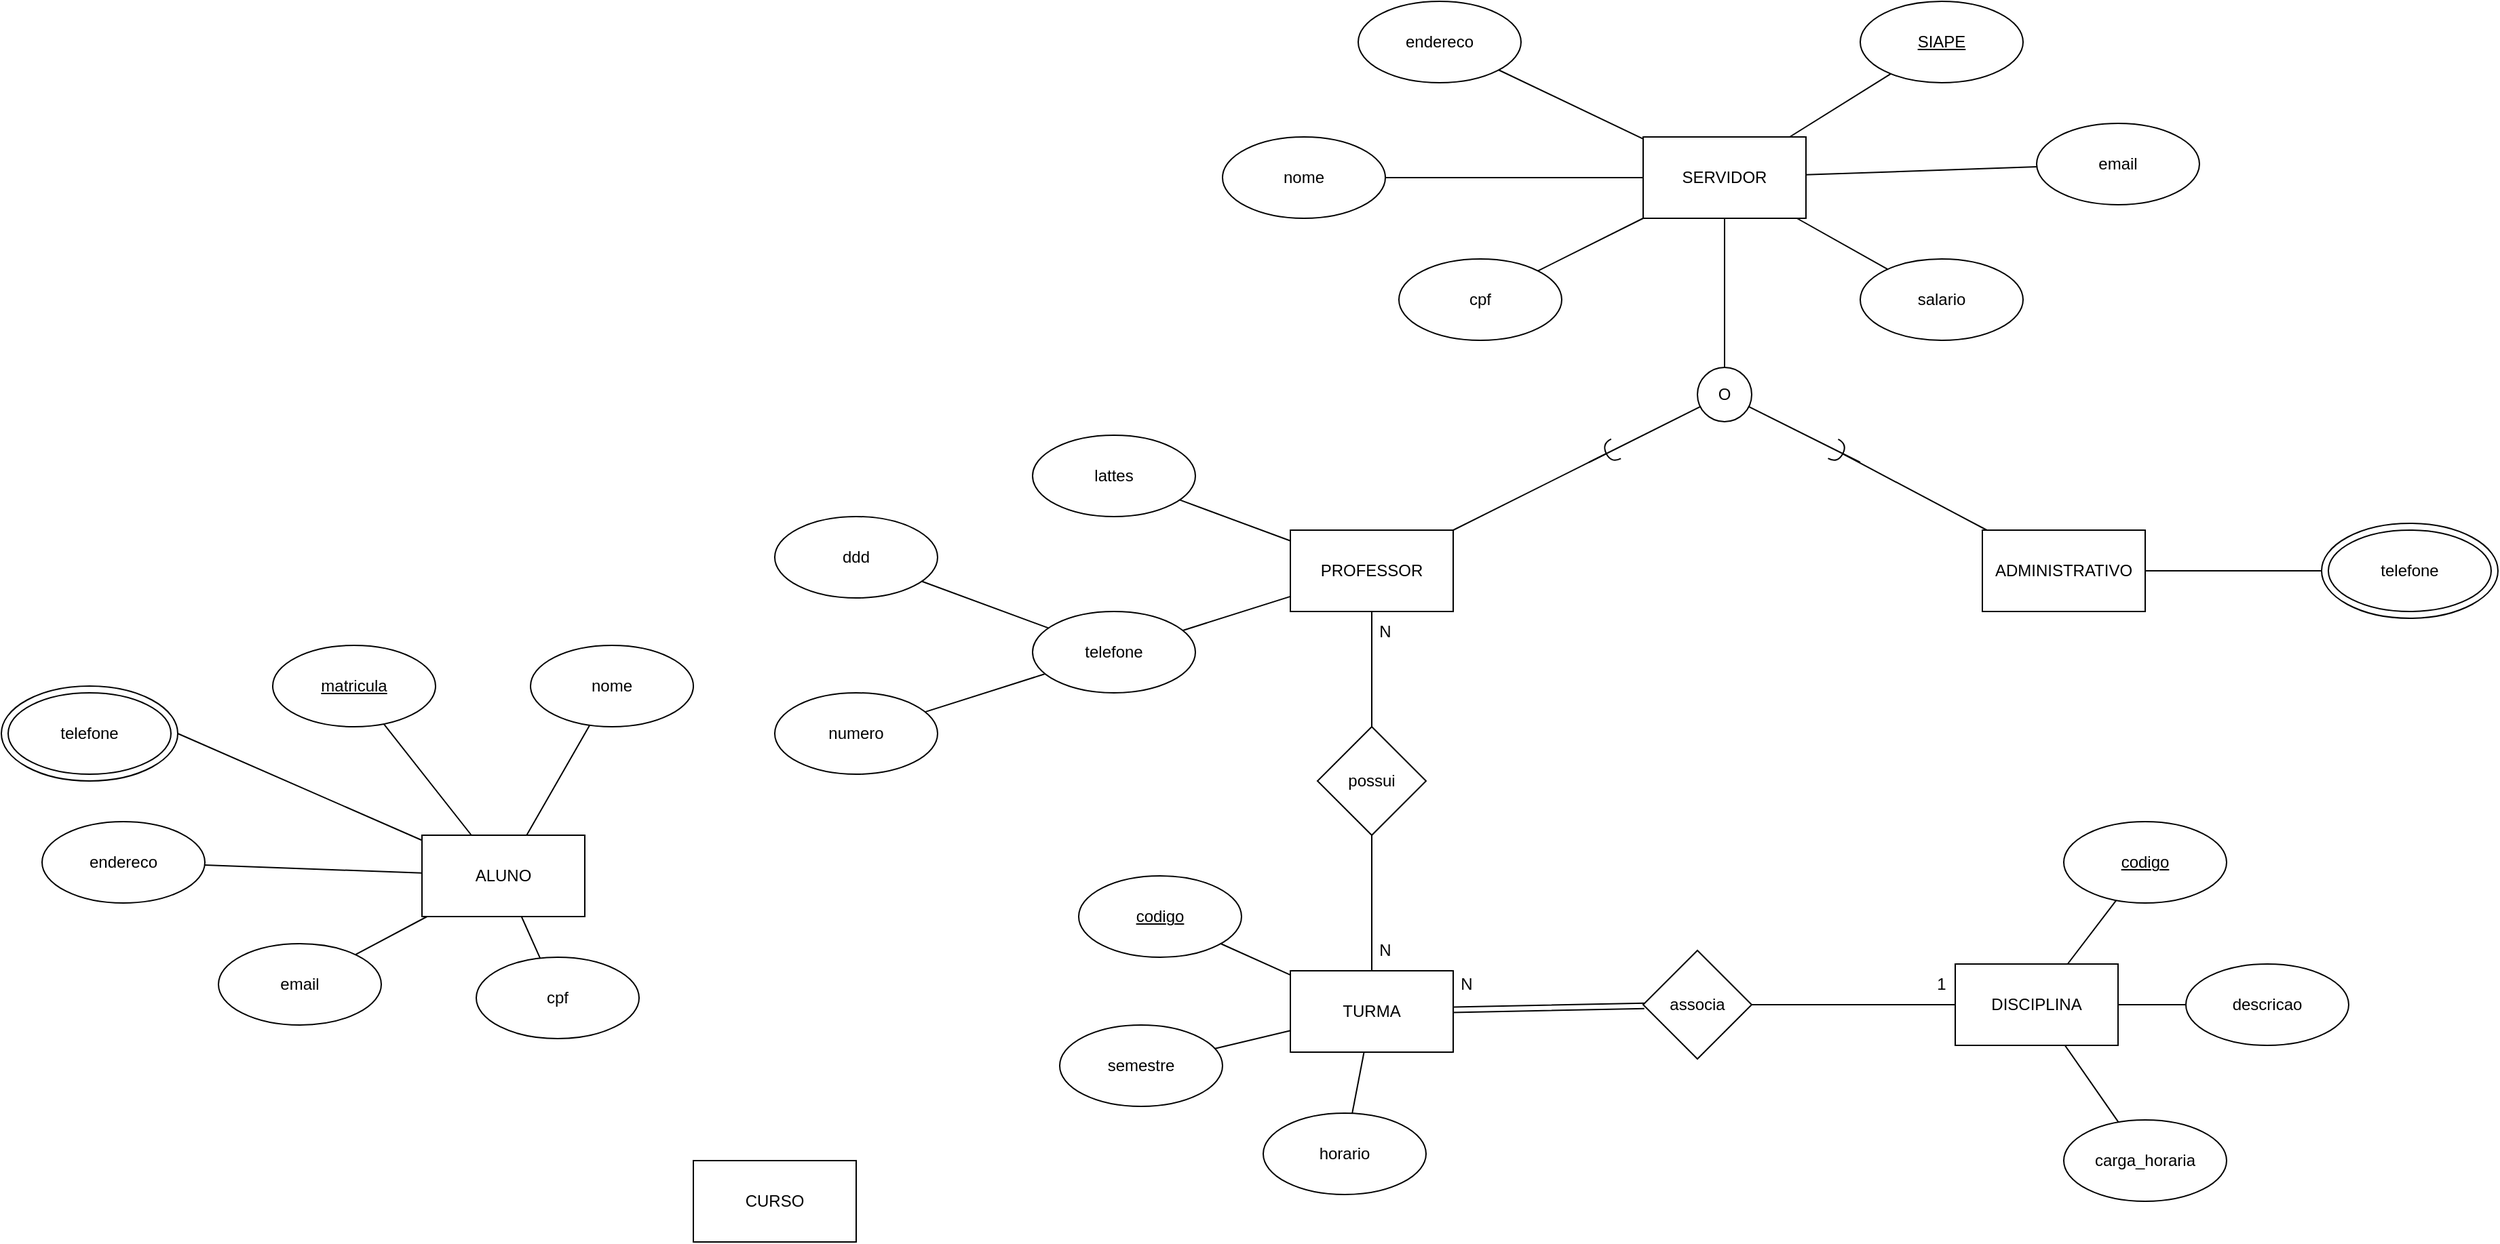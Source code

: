 <mxfile version="24.2.2" type="github">
  <diagram name="Página-1" id="IAKJVxWq2CspnANiIu_g">
    <mxGraphModel dx="2741" dy="2187" grid="1" gridSize="10" guides="1" tooltips="1" connect="1" arrows="1" fold="1" page="1" pageScale="1" pageWidth="827" pageHeight="1169" math="0" shadow="0">
      <root>
        <mxCell id="0" />
        <mxCell id="1" parent="0" />
        <mxCell id="r-bAOHx8kJSiw9mAiXGv-1" value="ALUNO" style="rounded=0;whiteSpace=wrap;html=1;" vertex="1" parent="1">
          <mxGeometry x="-70" y="430" width="120" height="60" as="geometry" />
        </mxCell>
        <mxCell id="r-bAOHx8kJSiw9mAiXGv-2" value="PROFESSOR" style="rounded=0;whiteSpace=wrap;html=1;" vertex="1" parent="1">
          <mxGeometry x="570" y="205" width="120" height="60" as="geometry" />
        </mxCell>
        <mxCell id="r-bAOHx8kJSiw9mAiXGv-4" value="DISCIPLINA" style="rounded=0;whiteSpace=wrap;html=1;" vertex="1" parent="1">
          <mxGeometry x="1060" y="525" width="120" height="60" as="geometry" />
        </mxCell>
        <mxCell id="r-bAOHx8kJSiw9mAiXGv-5" value="SERVIDOR" style="rounded=0;whiteSpace=wrap;html=1;" vertex="1" parent="1">
          <mxGeometry x="830" y="-85" width="120" height="60" as="geometry" />
        </mxCell>
        <mxCell id="r-bAOHx8kJSiw9mAiXGv-6" value="ADMINISTRATIVO" style="rounded=0;whiteSpace=wrap;html=1;" vertex="1" parent="1">
          <mxGeometry x="1080" y="205" width="120" height="60" as="geometry" />
        </mxCell>
        <mxCell id="r-bAOHx8kJSiw9mAiXGv-7" value="TURMA" style="rounded=0;whiteSpace=wrap;html=1;" vertex="1" parent="1">
          <mxGeometry x="570" y="530" width="120" height="60" as="geometry" />
        </mxCell>
        <mxCell id="r-bAOHx8kJSiw9mAiXGv-8" value="CURSO" style="rounded=0;whiteSpace=wrap;html=1;" vertex="1" parent="1">
          <mxGeometry x="130" y="670" width="120" height="60" as="geometry" />
        </mxCell>
        <mxCell id="r-bAOHx8kJSiw9mAiXGv-9" value="&lt;u&gt;matricula&lt;/u&gt;" style="ellipse;whiteSpace=wrap;html=1;" vertex="1" parent="1">
          <mxGeometry x="-180" y="290" width="120" height="60" as="geometry" />
        </mxCell>
        <mxCell id="r-bAOHx8kJSiw9mAiXGv-10" value="nome" style="ellipse;whiteSpace=wrap;html=1;" vertex="1" parent="1">
          <mxGeometry x="10" y="290" width="120" height="60" as="geometry" />
        </mxCell>
        <mxCell id="r-bAOHx8kJSiw9mAiXGv-11" value="endereco" style="ellipse;whiteSpace=wrap;html=1;" vertex="1" parent="1">
          <mxGeometry x="-350" y="420" width="120" height="60" as="geometry" />
        </mxCell>
        <mxCell id="r-bAOHx8kJSiw9mAiXGv-12" value="email" style="ellipse;whiteSpace=wrap;html=1;" vertex="1" parent="1">
          <mxGeometry x="-220" y="510" width="120" height="60" as="geometry" />
        </mxCell>
        <mxCell id="r-bAOHx8kJSiw9mAiXGv-13" value="cpf" style="ellipse;whiteSpace=wrap;html=1;" vertex="1" parent="1">
          <mxGeometry x="-30" y="520" width="120" height="60" as="geometry" />
        </mxCell>
        <mxCell id="r-bAOHx8kJSiw9mAiXGv-16" value="" style="ellipse;whiteSpace=wrap;html=1;" vertex="1" parent="1">
          <mxGeometry x="-380" y="320" width="130" height="70" as="geometry" />
        </mxCell>
        <mxCell id="r-bAOHx8kJSiw9mAiXGv-17" value="telefone" style="ellipse;whiteSpace=wrap;html=1;" vertex="1" parent="1">
          <mxGeometry x="-375" y="325" width="120" height="60" as="geometry" />
        </mxCell>
        <mxCell id="r-bAOHx8kJSiw9mAiXGv-19" value="" style="endArrow=none;html=1;rounded=0;" edge="1" parent="1" source="r-bAOHx8kJSiw9mAiXGv-13" target="r-bAOHx8kJSiw9mAiXGv-1">
          <mxGeometry width="50" height="50" relative="1" as="geometry">
            <mxPoint x="390" y="540" as="sourcePoint" />
            <mxPoint x="440" y="490" as="targetPoint" />
          </mxGeometry>
        </mxCell>
        <mxCell id="r-bAOHx8kJSiw9mAiXGv-20" value="" style="endArrow=none;html=1;rounded=0;" edge="1" parent="1" source="r-bAOHx8kJSiw9mAiXGv-12" target="r-bAOHx8kJSiw9mAiXGv-1">
          <mxGeometry width="50" height="50" relative="1" as="geometry">
            <mxPoint x="390" y="540" as="sourcePoint" />
            <mxPoint x="440" y="490" as="targetPoint" />
          </mxGeometry>
        </mxCell>
        <mxCell id="r-bAOHx8kJSiw9mAiXGv-22" value="" style="endArrow=none;html=1;rounded=0;" edge="1" parent="1" source="r-bAOHx8kJSiw9mAiXGv-10" target="r-bAOHx8kJSiw9mAiXGv-1">
          <mxGeometry width="50" height="50" relative="1" as="geometry">
            <mxPoint x="390" y="540" as="sourcePoint" />
            <mxPoint x="440" y="490" as="targetPoint" />
          </mxGeometry>
        </mxCell>
        <mxCell id="r-bAOHx8kJSiw9mAiXGv-24" value="" style="endArrow=none;html=1;rounded=0;" edge="1" parent="1" source="r-bAOHx8kJSiw9mAiXGv-9" target="r-bAOHx8kJSiw9mAiXGv-1">
          <mxGeometry width="50" height="50" relative="1" as="geometry">
            <mxPoint x="390" y="540" as="sourcePoint" />
            <mxPoint x="440" y="490" as="targetPoint" />
          </mxGeometry>
        </mxCell>
        <mxCell id="r-bAOHx8kJSiw9mAiXGv-25" value="" style="endArrow=none;html=1;rounded=0;exitX=1;exitY=0.5;exitDx=0;exitDy=0;" edge="1" parent="1" source="r-bAOHx8kJSiw9mAiXGv-16" target="r-bAOHx8kJSiw9mAiXGv-1">
          <mxGeometry width="50" height="50" relative="1" as="geometry">
            <mxPoint x="390" y="540" as="sourcePoint" />
            <mxPoint x="440" y="490" as="targetPoint" />
          </mxGeometry>
        </mxCell>
        <mxCell id="r-bAOHx8kJSiw9mAiXGv-26" value="" style="endArrow=none;html=1;rounded=0;" edge="1" parent="1" source="r-bAOHx8kJSiw9mAiXGv-11" target="r-bAOHx8kJSiw9mAiXGv-1">
          <mxGeometry width="50" height="50" relative="1" as="geometry">
            <mxPoint x="390" y="540" as="sourcePoint" />
            <mxPoint x="440" y="490" as="targetPoint" />
          </mxGeometry>
        </mxCell>
        <mxCell id="r-bAOHx8kJSiw9mAiXGv-27" value="&lt;u&gt;SIAPE&lt;/u&gt;" style="ellipse;whiteSpace=wrap;html=1;" vertex="1" parent="1">
          <mxGeometry x="990" y="-185" width="120" height="60" as="geometry" />
        </mxCell>
        <mxCell id="r-bAOHx8kJSiw9mAiXGv-28" value="nome" style="ellipse;whiteSpace=wrap;html=1;" vertex="1" parent="1">
          <mxGeometry x="520" y="-85" width="120" height="60" as="geometry" />
        </mxCell>
        <mxCell id="r-bAOHx8kJSiw9mAiXGv-30" value="endereco" style="ellipse;whiteSpace=wrap;html=1;" vertex="1" parent="1">
          <mxGeometry x="620" y="-185" width="120" height="60" as="geometry" />
        </mxCell>
        <mxCell id="r-bAOHx8kJSiw9mAiXGv-31" value="salario" style="ellipse;whiteSpace=wrap;html=1;" vertex="1" parent="1">
          <mxGeometry x="990" y="5" width="120" height="60" as="geometry" />
        </mxCell>
        <mxCell id="r-bAOHx8kJSiw9mAiXGv-32" value="lattes" style="ellipse;whiteSpace=wrap;html=1;" vertex="1" parent="1">
          <mxGeometry x="380" y="135" width="120" height="60" as="geometry" />
        </mxCell>
        <mxCell id="r-bAOHx8kJSiw9mAiXGv-33" value="email" style="ellipse;whiteSpace=wrap;html=1;" vertex="1" parent="1">
          <mxGeometry x="1120" y="-95" width="120" height="60" as="geometry" />
        </mxCell>
        <mxCell id="r-bAOHx8kJSiw9mAiXGv-34" value="cpf" style="ellipse;whiteSpace=wrap;html=1;" vertex="1" parent="1">
          <mxGeometry x="650" y="5" width="120" height="60" as="geometry" />
        </mxCell>
        <mxCell id="r-bAOHx8kJSiw9mAiXGv-35" value="telefone" style="ellipse;whiteSpace=wrap;html=1;" vertex="1" parent="1">
          <mxGeometry x="380" y="265" width="120" height="60" as="geometry" />
        </mxCell>
        <mxCell id="r-bAOHx8kJSiw9mAiXGv-36" value="ddd" style="ellipse;whiteSpace=wrap;html=1;" vertex="1" parent="1">
          <mxGeometry x="190" y="195" width="120" height="60" as="geometry" />
        </mxCell>
        <mxCell id="r-bAOHx8kJSiw9mAiXGv-37" value="numero" style="ellipse;whiteSpace=wrap;html=1;" vertex="1" parent="1">
          <mxGeometry x="190" y="325" width="120" height="60" as="geometry" />
        </mxCell>
        <mxCell id="r-bAOHx8kJSiw9mAiXGv-38" value="" style="endArrow=none;html=1;rounded=0;" edge="1" parent="1" source="r-bAOHx8kJSiw9mAiXGv-36" target="r-bAOHx8kJSiw9mAiXGv-35">
          <mxGeometry width="50" height="50" relative="1" as="geometry">
            <mxPoint x="190" y="205" as="sourcePoint" />
            <mxPoint x="240" y="155" as="targetPoint" />
          </mxGeometry>
        </mxCell>
        <mxCell id="r-bAOHx8kJSiw9mAiXGv-39" value="" style="endArrow=none;html=1;rounded=0;" edge="1" parent="1" source="r-bAOHx8kJSiw9mAiXGv-37" target="r-bAOHx8kJSiw9mAiXGv-35">
          <mxGeometry width="50" height="50" relative="1" as="geometry">
            <mxPoint x="190" y="205" as="sourcePoint" />
            <mxPoint x="240" y="155" as="targetPoint" />
          </mxGeometry>
        </mxCell>
        <mxCell id="r-bAOHx8kJSiw9mAiXGv-40" value="" style="ellipse;whiteSpace=wrap;html=1;" vertex="1" parent="1">
          <mxGeometry x="1330" y="200" width="130" height="70" as="geometry" />
        </mxCell>
        <mxCell id="r-bAOHx8kJSiw9mAiXGv-41" value="telefone" style="ellipse;whiteSpace=wrap;html=1;" vertex="1" parent="1">
          <mxGeometry x="1335" y="205" width="120" height="60" as="geometry" />
        </mxCell>
        <mxCell id="r-bAOHx8kJSiw9mAiXGv-42" value="" style="endArrow=none;html=1;rounded=0;" edge="1" parent="1" source="r-bAOHx8kJSiw9mAiXGv-32" target="r-bAOHx8kJSiw9mAiXGv-2">
          <mxGeometry width="50" height="50" relative="1" as="geometry">
            <mxPoint x="630" y="425" as="sourcePoint" />
            <mxPoint x="680" y="375" as="targetPoint" />
          </mxGeometry>
        </mxCell>
        <mxCell id="r-bAOHx8kJSiw9mAiXGv-43" value="" style="endArrow=none;html=1;rounded=0;" edge="1" parent="1" source="r-bAOHx8kJSiw9mAiXGv-2" target="r-bAOHx8kJSiw9mAiXGv-35">
          <mxGeometry width="50" height="50" relative="1" as="geometry">
            <mxPoint x="630" y="425" as="sourcePoint" />
            <mxPoint x="680" y="375" as="targetPoint" />
          </mxGeometry>
        </mxCell>
        <mxCell id="r-bAOHx8kJSiw9mAiXGv-44" value="" style="endArrow=none;html=1;rounded=0;entryX=0;entryY=0.5;entryDx=0;entryDy=0;" edge="1" parent="1" source="r-bAOHx8kJSiw9mAiXGv-6" target="r-bAOHx8kJSiw9mAiXGv-40">
          <mxGeometry width="50" height="50" relative="1" as="geometry">
            <mxPoint x="630" y="425" as="sourcePoint" />
            <mxPoint x="680" y="375" as="targetPoint" />
          </mxGeometry>
        </mxCell>
        <mxCell id="r-bAOHx8kJSiw9mAiXGv-45" value="" style="endArrow=none;html=1;rounded=0;" edge="1" parent="1" source="r-bAOHx8kJSiw9mAiXGv-34" target="r-bAOHx8kJSiw9mAiXGv-5">
          <mxGeometry width="50" height="50" relative="1" as="geometry">
            <mxPoint x="630" y="175" as="sourcePoint" />
            <mxPoint x="680" y="125" as="targetPoint" />
          </mxGeometry>
        </mxCell>
        <mxCell id="r-bAOHx8kJSiw9mAiXGv-46" value="" style="endArrow=none;html=1;rounded=0;" edge="1" parent="1" source="r-bAOHx8kJSiw9mAiXGv-31" target="r-bAOHx8kJSiw9mAiXGv-5">
          <mxGeometry width="50" height="50" relative="1" as="geometry">
            <mxPoint x="630" y="175" as="sourcePoint" />
            <mxPoint x="680" y="125" as="targetPoint" />
          </mxGeometry>
        </mxCell>
        <mxCell id="r-bAOHx8kJSiw9mAiXGv-47" value="" style="endArrow=none;html=1;rounded=0;" edge="1" parent="1" source="r-bAOHx8kJSiw9mAiXGv-28" target="r-bAOHx8kJSiw9mAiXGv-5">
          <mxGeometry width="50" height="50" relative="1" as="geometry">
            <mxPoint x="610" y="5" as="sourcePoint" />
            <mxPoint x="680" y="125" as="targetPoint" />
          </mxGeometry>
        </mxCell>
        <mxCell id="r-bAOHx8kJSiw9mAiXGv-48" value="" style="endArrow=none;html=1;rounded=0;" edge="1" parent="1" source="r-bAOHx8kJSiw9mAiXGv-30" target="r-bAOHx8kJSiw9mAiXGv-5">
          <mxGeometry width="50" height="50" relative="1" as="geometry">
            <mxPoint x="630" y="175" as="sourcePoint" />
            <mxPoint x="680" y="125" as="targetPoint" />
          </mxGeometry>
        </mxCell>
        <mxCell id="r-bAOHx8kJSiw9mAiXGv-49" value="" style="endArrow=none;html=1;rounded=0;" edge="1" parent="1" source="r-bAOHx8kJSiw9mAiXGv-27" target="r-bAOHx8kJSiw9mAiXGv-5">
          <mxGeometry width="50" height="50" relative="1" as="geometry">
            <mxPoint x="630" y="175" as="sourcePoint" />
            <mxPoint x="680" y="125" as="targetPoint" />
          </mxGeometry>
        </mxCell>
        <mxCell id="r-bAOHx8kJSiw9mAiXGv-50" value="" style="endArrow=none;html=1;rounded=0;" edge="1" parent="1" source="r-bAOHx8kJSiw9mAiXGv-33" target="r-bAOHx8kJSiw9mAiXGv-5">
          <mxGeometry width="50" height="50" relative="1" as="geometry">
            <mxPoint x="630" y="175" as="sourcePoint" />
            <mxPoint x="680" y="125" as="targetPoint" />
          </mxGeometry>
        </mxCell>
        <mxCell id="r-bAOHx8kJSiw9mAiXGv-52" value="O" style="ellipse;whiteSpace=wrap;html=1;aspect=fixed;" vertex="1" parent="1">
          <mxGeometry x="870" y="85" width="40" height="40" as="geometry" />
        </mxCell>
        <mxCell id="r-bAOHx8kJSiw9mAiXGv-56" value="" style="endArrow=none;html=1;rounded=0;" edge="1" parent="1" source="r-bAOHx8kJSiw9mAiXGv-5" target="r-bAOHx8kJSiw9mAiXGv-52">
          <mxGeometry width="50" height="50" relative="1" as="geometry">
            <mxPoint x="830" y="175" as="sourcePoint" />
            <mxPoint x="880" y="125" as="targetPoint" />
          </mxGeometry>
        </mxCell>
        <mxCell id="r-bAOHx8kJSiw9mAiXGv-57" value="" style="endArrow=none;html=1;rounded=0;startArrow=halfCircle;startFill=0;" edge="1" parent="1" target="r-bAOHx8kJSiw9mAiXGv-2">
          <mxGeometry width="50" height="50" relative="1" as="geometry">
            <mxPoint x="810" y="145" as="sourcePoint" />
            <mxPoint x="880" y="125" as="targetPoint" />
          </mxGeometry>
        </mxCell>
        <mxCell id="r-bAOHx8kJSiw9mAiXGv-58" value="" style="endArrow=halfCircle;html=1;rounded=0;endFill=0;" edge="1" parent="1" source="r-bAOHx8kJSiw9mAiXGv-6">
          <mxGeometry width="50" height="50" relative="1" as="geometry">
            <mxPoint x="830" y="175" as="sourcePoint" />
            <mxPoint x="970" y="145" as="targetPoint" />
          </mxGeometry>
        </mxCell>
        <mxCell id="r-bAOHx8kJSiw9mAiXGv-59" value="" style="endArrow=none;html=1;rounded=0;" edge="1" parent="1" target="r-bAOHx8kJSiw9mAiXGv-52">
          <mxGeometry width="50" height="50" relative="1" as="geometry">
            <mxPoint x="790" y="155" as="sourcePoint" />
            <mxPoint x="880" y="125" as="targetPoint" />
          </mxGeometry>
        </mxCell>
        <mxCell id="r-bAOHx8kJSiw9mAiXGv-60" value="" style="endArrow=none;html=1;rounded=0;endFill=0;" edge="1" parent="1" target="r-bAOHx8kJSiw9mAiXGv-52">
          <mxGeometry width="50" height="50" relative="1" as="geometry">
            <mxPoint x="990" y="155" as="sourcePoint" />
            <mxPoint x="880" y="125" as="targetPoint" />
          </mxGeometry>
        </mxCell>
        <mxCell id="r-bAOHx8kJSiw9mAiXGv-61" value="&lt;u&gt;codigo&lt;/u&gt;" style="ellipse;whiteSpace=wrap;html=1;" vertex="1" parent="1">
          <mxGeometry x="1140" y="420" width="120" height="60" as="geometry" />
        </mxCell>
        <mxCell id="r-bAOHx8kJSiw9mAiXGv-62" value="descricao" style="ellipse;whiteSpace=wrap;html=1;" vertex="1" parent="1">
          <mxGeometry x="1230" y="525" width="120" height="60" as="geometry" />
        </mxCell>
        <mxCell id="r-bAOHx8kJSiw9mAiXGv-63" value="carga_horaria" style="ellipse;whiteSpace=wrap;html=1;" vertex="1" parent="1">
          <mxGeometry x="1140" y="640" width="120" height="60" as="geometry" />
        </mxCell>
        <mxCell id="r-bAOHx8kJSiw9mAiXGv-64" value="&lt;u&gt;codigo&lt;/u&gt;" style="ellipse;whiteSpace=wrap;html=1;" vertex="1" parent="1">
          <mxGeometry x="414" y="460" width="120" height="60" as="geometry" />
        </mxCell>
        <mxCell id="r-bAOHx8kJSiw9mAiXGv-65" value="semestre" style="ellipse;whiteSpace=wrap;html=1;" vertex="1" parent="1">
          <mxGeometry x="400" y="570" width="120" height="60" as="geometry" />
        </mxCell>
        <mxCell id="r-bAOHx8kJSiw9mAiXGv-66" value="horario" style="ellipse;whiteSpace=wrap;html=1;" vertex="1" parent="1">
          <mxGeometry x="550" y="635" width="120" height="60" as="geometry" />
        </mxCell>
        <mxCell id="r-bAOHx8kJSiw9mAiXGv-67" value="" style="endArrow=none;html=1;rounded=0;" edge="1" parent="1" source="r-bAOHx8kJSiw9mAiXGv-64" target="r-bAOHx8kJSiw9mAiXGv-7">
          <mxGeometry width="50" height="50" relative="1" as="geometry">
            <mxPoint x="480" y="570" as="sourcePoint" />
            <mxPoint x="530" y="520" as="targetPoint" />
          </mxGeometry>
        </mxCell>
        <mxCell id="r-bAOHx8kJSiw9mAiXGv-68" value="" style="endArrow=none;html=1;rounded=0;" edge="1" parent="1" source="r-bAOHx8kJSiw9mAiXGv-65" target="r-bAOHx8kJSiw9mAiXGv-7">
          <mxGeometry width="50" height="50" relative="1" as="geometry">
            <mxPoint x="480" y="570" as="sourcePoint" />
            <mxPoint x="530" y="520" as="targetPoint" />
          </mxGeometry>
        </mxCell>
        <mxCell id="r-bAOHx8kJSiw9mAiXGv-69" value="" style="endArrow=none;html=1;rounded=0;" edge="1" parent="1" source="r-bAOHx8kJSiw9mAiXGv-66" target="r-bAOHx8kJSiw9mAiXGv-7">
          <mxGeometry width="50" height="50" relative="1" as="geometry">
            <mxPoint x="480" y="570" as="sourcePoint" />
            <mxPoint x="530" y="520" as="targetPoint" />
          </mxGeometry>
        </mxCell>
        <mxCell id="r-bAOHx8kJSiw9mAiXGv-70" value="" style="endArrow=none;html=1;rounded=0;" edge="1" parent="1" source="r-bAOHx8kJSiw9mAiXGv-4" target="r-bAOHx8kJSiw9mAiXGv-61">
          <mxGeometry width="50" height="50" relative="1" as="geometry">
            <mxPoint x="480" y="520" as="sourcePoint" />
            <mxPoint x="530" y="470" as="targetPoint" />
          </mxGeometry>
        </mxCell>
        <mxCell id="r-bAOHx8kJSiw9mAiXGv-71" value="" style="endArrow=none;html=1;rounded=0;" edge="1" parent="1" source="r-bAOHx8kJSiw9mAiXGv-62" target="r-bAOHx8kJSiw9mAiXGv-4">
          <mxGeometry width="50" height="50" relative="1" as="geometry">
            <mxPoint x="480" y="520" as="sourcePoint" />
            <mxPoint x="530" y="470" as="targetPoint" />
          </mxGeometry>
        </mxCell>
        <mxCell id="r-bAOHx8kJSiw9mAiXGv-72" value="" style="endArrow=none;html=1;rounded=0;" edge="1" parent="1" source="r-bAOHx8kJSiw9mAiXGv-63" target="r-bAOHx8kJSiw9mAiXGv-4">
          <mxGeometry width="50" height="50" relative="1" as="geometry">
            <mxPoint x="480" y="520" as="sourcePoint" />
            <mxPoint x="530" y="470" as="targetPoint" />
          </mxGeometry>
        </mxCell>
        <mxCell id="r-bAOHx8kJSiw9mAiXGv-73" value="associa" style="rhombus;whiteSpace=wrap;html=1;" vertex="1" parent="1">
          <mxGeometry x="830" y="515" width="80" height="80" as="geometry" />
        </mxCell>
        <mxCell id="r-bAOHx8kJSiw9mAiXGv-74" value="" style="endArrow=none;html=1;rounded=0;shape=link;" edge="1" parent="1" source="r-bAOHx8kJSiw9mAiXGv-7" target="r-bAOHx8kJSiw9mAiXGv-73">
          <mxGeometry width="50" height="50" relative="1" as="geometry">
            <mxPoint x="480" y="520" as="sourcePoint" />
            <mxPoint x="530" y="470" as="targetPoint" />
          </mxGeometry>
        </mxCell>
        <mxCell id="r-bAOHx8kJSiw9mAiXGv-75" value="" style="endArrow=none;html=1;rounded=0;" edge="1" parent="1" source="r-bAOHx8kJSiw9mAiXGv-73" target="r-bAOHx8kJSiw9mAiXGv-4">
          <mxGeometry width="50" height="50" relative="1" as="geometry">
            <mxPoint x="480" y="520" as="sourcePoint" />
            <mxPoint x="530" y="470" as="targetPoint" />
          </mxGeometry>
        </mxCell>
        <mxCell id="r-bAOHx8kJSiw9mAiXGv-76" value="N" style="text;html=1;align=center;verticalAlign=middle;whiteSpace=wrap;rounded=0;" vertex="1" parent="1">
          <mxGeometry x="690" y="525" width="20" height="30" as="geometry" />
        </mxCell>
        <mxCell id="r-bAOHx8kJSiw9mAiXGv-77" value="1" style="text;html=1;align=center;verticalAlign=middle;whiteSpace=wrap;rounded=0;" vertex="1" parent="1">
          <mxGeometry x="1040" y="525" width="20" height="30" as="geometry" />
        </mxCell>
        <mxCell id="r-bAOHx8kJSiw9mAiXGv-80" value="possui" style="rhombus;whiteSpace=wrap;html=1;" vertex="1" parent="1">
          <mxGeometry x="590" y="350" width="80" height="80" as="geometry" />
        </mxCell>
        <mxCell id="r-bAOHx8kJSiw9mAiXGv-81" value="" style="endArrow=none;html=1;rounded=0;" edge="1" parent="1" source="r-bAOHx8kJSiw9mAiXGv-7" target="r-bAOHx8kJSiw9mAiXGv-80">
          <mxGeometry width="50" height="50" relative="1" as="geometry">
            <mxPoint x="770" y="520" as="sourcePoint" />
            <mxPoint x="820" y="470" as="targetPoint" />
          </mxGeometry>
        </mxCell>
        <mxCell id="r-bAOHx8kJSiw9mAiXGv-82" value="" style="endArrow=none;html=1;rounded=0;" edge="1" parent="1" source="r-bAOHx8kJSiw9mAiXGv-80" target="r-bAOHx8kJSiw9mAiXGv-2">
          <mxGeometry width="50" height="50" relative="1" as="geometry">
            <mxPoint x="770" y="520" as="sourcePoint" />
            <mxPoint x="820" y="470" as="targetPoint" />
          </mxGeometry>
        </mxCell>
        <mxCell id="r-bAOHx8kJSiw9mAiXGv-83" value="N" style="text;html=1;align=center;verticalAlign=middle;whiteSpace=wrap;rounded=0;" vertex="1" parent="1">
          <mxGeometry x="630" y="500" width="20" height="30" as="geometry" />
        </mxCell>
        <mxCell id="r-bAOHx8kJSiw9mAiXGv-84" value="N" style="text;html=1;align=center;verticalAlign=middle;whiteSpace=wrap;rounded=0;" vertex="1" parent="1">
          <mxGeometry x="630" y="265" width="20" height="30" as="geometry" />
        </mxCell>
      </root>
    </mxGraphModel>
  </diagram>
</mxfile>
